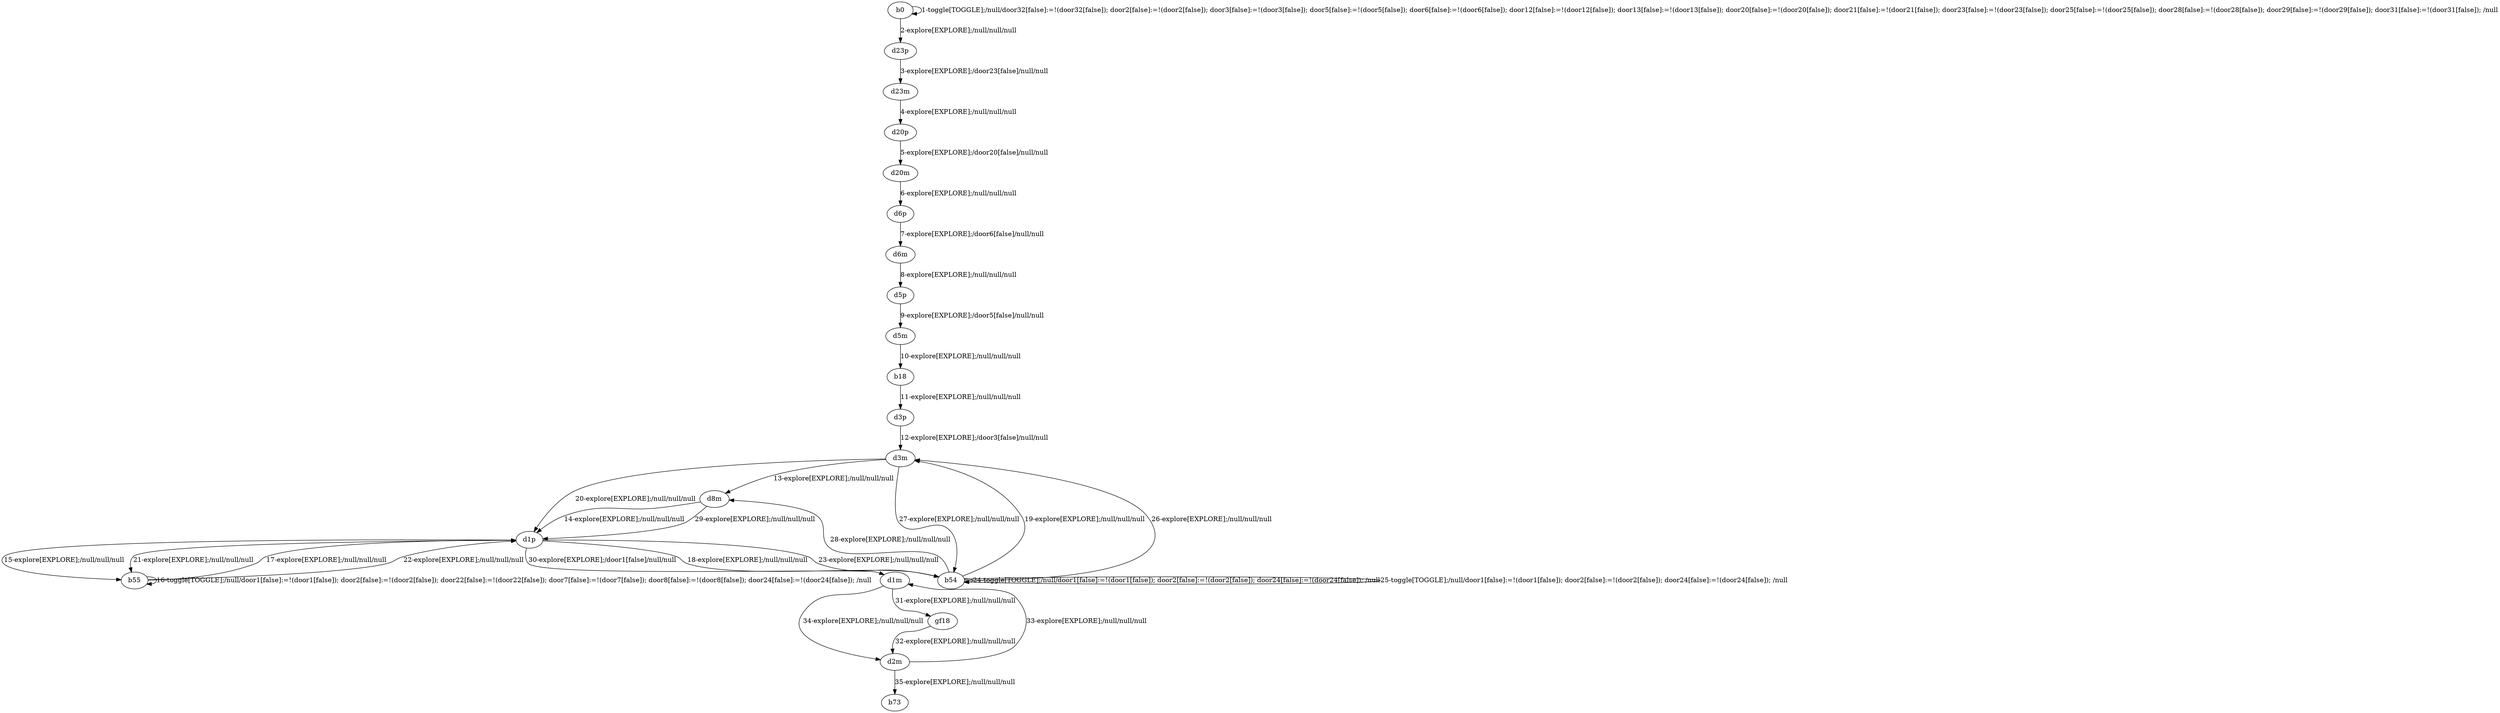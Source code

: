 # Total number of goals covered by this test: 1
# d1m --> d2m

digraph g {
"b0" -> "b0" [label = "1-toggle[TOGGLE];/null/door32[false]:=!(door32[false]); door2[false]:=!(door2[false]); door3[false]:=!(door3[false]); door5[false]:=!(door5[false]); door6[false]:=!(door6[false]); door12[false]:=!(door12[false]); door13[false]:=!(door13[false]); door20[false]:=!(door20[false]); door21[false]:=!(door21[false]); door23[false]:=!(door23[false]); door25[false]:=!(door25[false]); door28[false]:=!(door28[false]); door29[false]:=!(door29[false]); door31[false]:=!(door31[false]); /null"];
"b0" -> "d23p" [label = "2-explore[EXPLORE];/null/null/null"];
"d23p" -> "d23m" [label = "3-explore[EXPLORE];/door23[false]/null/null"];
"d23m" -> "d20p" [label = "4-explore[EXPLORE];/null/null/null"];
"d20p" -> "d20m" [label = "5-explore[EXPLORE];/door20[false]/null/null"];
"d20m" -> "d6p" [label = "6-explore[EXPLORE];/null/null/null"];
"d6p" -> "d6m" [label = "7-explore[EXPLORE];/door6[false]/null/null"];
"d6m" -> "d5p" [label = "8-explore[EXPLORE];/null/null/null"];
"d5p" -> "d5m" [label = "9-explore[EXPLORE];/door5[false]/null/null"];
"d5m" -> "b18" [label = "10-explore[EXPLORE];/null/null/null"];
"b18" -> "d3p" [label = "11-explore[EXPLORE];/null/null/null"];
"d3p" -> "d3m" [label = "12-explore[EXPLORE];/door3[false]/null/null"];
"d3m" -> "d8m" [label = "13-explore[EXPLORE];/null/null/null"];
"d8m" -> "d1p" [label = "14-explore[EXPLORE];/null/null/null"];
"d1p" -> "b55" [label = "15-explore[EXPLORE];/null/null/null"];
"b55" -> "b55" [label = "16-toggle[TOGGLE];/null/door1[false]:=!(door1[false]); door2[false]:=!(door2[false]); door22[false]:=!(door22[false]); door7[false]:=!(door7[false]); door8[false]:=!(door8[false]); door24[false]:=!(door24[false]); /null"];
"b55" -> "d1p" [label = "17-explore[EXPLORE];/null/null/null"];
"d1p" -> "b54" [label = "18-explore[EXPLORE];/null/null/null"];
"b54" -> "d3m" [label = "19-explore[EXPLORE];/null/null/null"];
"d3m" -> "d1p" [label = "20-explore[EXPLORE];/null/null/null"];
"d1p" -> "b55" [label = "21-explore[EXPLORE];/null/null/null"];
"b55" -> "d1p" [label = "22-explore[EXPLORE];/null/null/null"];
"d1p" -> "b54" [label = "23-explore[EXPLORE];/null/null/null"];
"b54" -> "b54" [label = "24-toggle[TOGGLE];/null/door1[false]:=!(door1[false]); door2[false]:=!(door2[false]); door24[false]:=!(door24[false]); /null"];
"b54" -> "b54" [label = "25-toggle[TOGGLE];/null/door1[false]:=!(door1[false]); door2[false]:=!(door2[false]); door24[false]:=!(door24[false]); /null"];
"b54" -> "d3m" [label = "26-explore[EXPLORE];/null/null/null"];
"d3m" -> "b54" [label = "27-explore[EXPLORE];/null/null/null"];
"b54" -> "d8m" [label = "28-explore[EXPLORE];/null/null/null"];
"d8m" -> "d1p" [label = "29-explore[EXPLORE];/null/null/null"];
"d1p" -> "d1m" [label = "30-explore[EXPLORE];/door1[false]/null/null"];
"d1m" -> "gf18" [label = "31-explore[EXPLORE];/null/null/null"];
"gf18" -> "d2m" [label = "32-explore[EXPLORE];/null/null/null"];
"d2m" -> "d1m" [label = "33-explore[EXPLORE];/null/null/null"];
"d1m" -> "d2m" [label = "34-explore[EXPLORE];/null/null/null"];
"d2m" -> "b73" [label = "35-explore[EXPLORE];/null/null/null"];
}